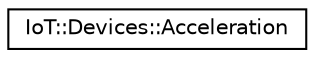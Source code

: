 digraph "Graphical Class Hierarchy"
{
 // LATEX_PDF_SIZE
  edge [fontname="Helvetica",fontsize="10",labelfontname="Helvetica",labelfontsize="10"];
  node [fontname="Helvetica",fontsize="10",shape=record];
  rankdir="LR";
  Node0 [label="IoT::Devices::Acceleration",height=0.2,width=0.4,color="black", fillcolor="white", style="filled",URL="$structIoT_1_1Devices_1_1Acceleration.html",tooltip="Acceleration values from a three-axis accelerometer."];
}
